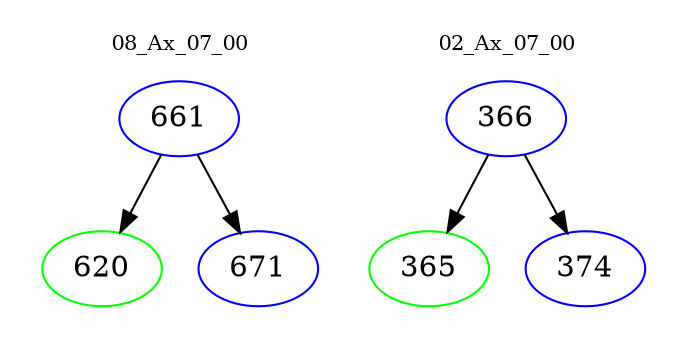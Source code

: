 digraph{
subgraph cluster_0 {
color = white
label = "08_Ax_07_00";
fontsize=10;
T0_661 [label="661", color="blue"]
T0_661 -> T0_620 [color="black"]
T0_620 [label="620", color="green"]
T0_661 -> T0_671 [color="black"]
T0_671 [label="671", color="blue"]
}
subgraph cluster_1 {
color = white
label = "02_Ax_07_00";
fontsize=10;
T1_366 [label="366", color="blue"]
T1_366 -> T1_365 [color="black"]
T1_365 [label="365", color="green"]
T1_366 -> T1_374 [color="black"]
T1_374 [label="374", color="blue"]
}
}

